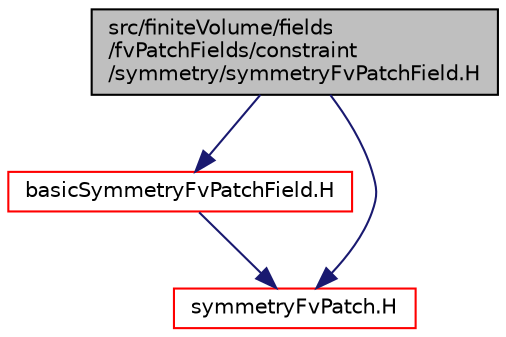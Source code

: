 digraph "src/finiteVolume/fields/fvPatchFields/constraint/symmetry/symmetryFvPatchField.H"
{
  bgcolor="transparent";
  edge [fontname="Helvetica",fontsize="10",labelfontname="Helvetica",labelfontsize="10"];
  node [fontname="Helvetica",fontsize="10",shape=record];
  Node1 [label="src/finiteVolume/fields\l/fvPatchFields/constraint\l/symmetry/symmetryFvPatchField.H",height=0.2,width=0.4,color="black", fillcolor="grey75", style="filled", fontcolor="black"];
  Node1 -> Node2 [color="midnightblue",fontsize="10",style="solid",fontname="Helvetica"];
  Node2 [label="basicSymmetryFvPatchField.H",height=0.2,width=0.4,color="red",URL="$a05179.html"];
  Node2 -> Node3 [color="midnightblue",fontsize="10",style="solid",fontname="Helvetica"];
  Node3 [label="symmetryFvPatch.H",height=0.2,width=0.4,color="red",URL="$a05934.html"];
  Node1 -> Node3 [color="midnightblue",fontsize="10",style="solid",fontname="Helvetica"];
}
